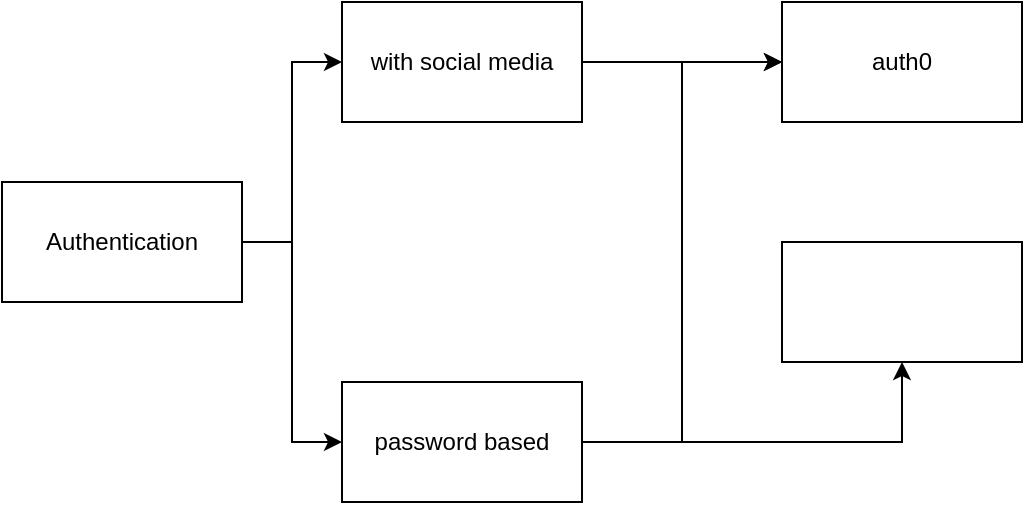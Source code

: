 <mxfile version="24.2.7" type="github">
  <diagram name="Page-1" id="4S30v0AkS0Q1B7R6wPVB">
    <mxGraphModel dx="1290" dy="596" grid="1" gridSize="10" guides="1" tooltips="1" connect="1" arrows="1" fold="1" page="1" pageScale="1" pageWidth="850" pageHeight="1100" math="0" shadow="0">
      <root>
        <mxCell id="0" />
        <mxCell id="1" parent="0" />
        <mxCell id="w4ZhxxLI5fw-waTCUkor-7" style="edgeStyle=orthogonalEdgeStyle;rounded=0;orthogonalLoop=1;jettySize=auto;html=1;entryX=0;entryY=0.5;entryDx=0;entryDy=0;" edge="1" parent="1" source="w4ZhxxLI5fw-waTCUkor-1" target="w4ZhxxLI5fw-waTCUkor-3">
          <mxGeometry relative="1" as="geometry" />
        </mxCell>
        <mxCell id="w4ZhxxLI5fw-waTCUkor-8" style="edgeStyle=orthogonalEdgeStyle;rounded=0;orthogonalLoop=1;jettySize=auto;html=1;entryX=0;entryY=0.5;entryDx=0;entryDy=0;" edge="1" parent="1" source="w4ZhxxLI5fw-waTCUkor-1" target="w4ZhxxLI5fw-waTCUkor-4">
          <mxGeometry relative="1" as="geometry" />
        </mxCell>
        <mxCell id="w4ZhxxLI5fw-waTCUkor-1" value="Authentication" style="rounded=0;whiteSpace=wrap;html=1;" vertex="1" parent="1">
          <mxGeometry x="50" y="110" width="120" height="60" as="geometry" />
        </mxCell>
        <mxCell id="w4ZhxxLI5fw-waTCUkor-9" style="edgeStyle=orthogonalEdgeStyle;rounded=0;orthogonalLoop=1;jettySize=auto;html=1;exitX=1;exitY=0.5;exitDx=0;exitDy=0;entryX=0;entryY=0.5;entryDx=0;entryDy=0;" edge="1" parent="1" source="w4ZhxxLI5fw-waTCUkor-3" target="w4ZhxxLI5fw-waTCUkor-5">
          <mxGeometry relative="1" as="geometry" />
        </mxCell>
        <mxCell id="w4ZhxxLI5fw-waTCUkor-3" value="with social media" style="rounded=0;whiteSpace=wrap;html=1;" vertex="1" parent="1">
          <mxGeometry x="220" y="20" width="120" height="60" as="geometry" />
        </mxCell>
        <mxCell id="w4ZhxxLI5fw-waTCUkor-6" style="edgeStyle=orthogonalEdgeStyle;rounded=0;orthogonalLoop=1;jettySize=auto;html=1;entryX=0;entryY=0.5;entryDx=0;entryDy=0;" edge="1" parent="1" source="w4ZhxxLI5fw-waTCUkor-4" target="w4ZhxxLI5fw-waTCUkor-5">
          <mxGeometry relative="1" as="geometry" />
        </mxCell>
        <mxCell id="w4ZhxxLI5fw-waTCUkor-11" value="" style="edgeStyle=orthogonalEdgeStyle;rounded=0;orthogonalLoop=1;jettySize=auto;html=1;" edge="1" parent="1" source="w4ZhxxLI5fw-waTCUkor-4" target="w4ZhxxLI5fw-waTCUkor-10">
          <mxGeometry relative="1" as="geometry" />
        </mxCell>
        <mxCell id="w4ZhxxLI5fw-waTCUkor-4" value="password based" style="rounded=0;whiteSpace=wrap;html=1;" vertex="1" parent="1">
          <mxGeometry x="220" y="210" width="120" height="60" as="geometry" />
        </mxCell>
        <mxCell id="w4ZhxxLI5fw-waTCUkor-5" value="auth0" style="rounded=0;whiteSpace=wrap;html=1;" vertex="1" parent="1">
          <mxGeometry x="440" y="20" width="120" height="60" as="geometry" />
        </mxCell>
        <mxCell id="w4ZhxxLI5fw-waTCUkor-10" value="" style="whiteSpace=wrap;html=1;rounded=0;" vertex="1" parent="1">
          <mxGeometry x="440" y="140" width="120" height="60" as="geometry" />
        </mxCell>
      </root>
    </mxGraphModel>
  </diagram>
</mxfile>
